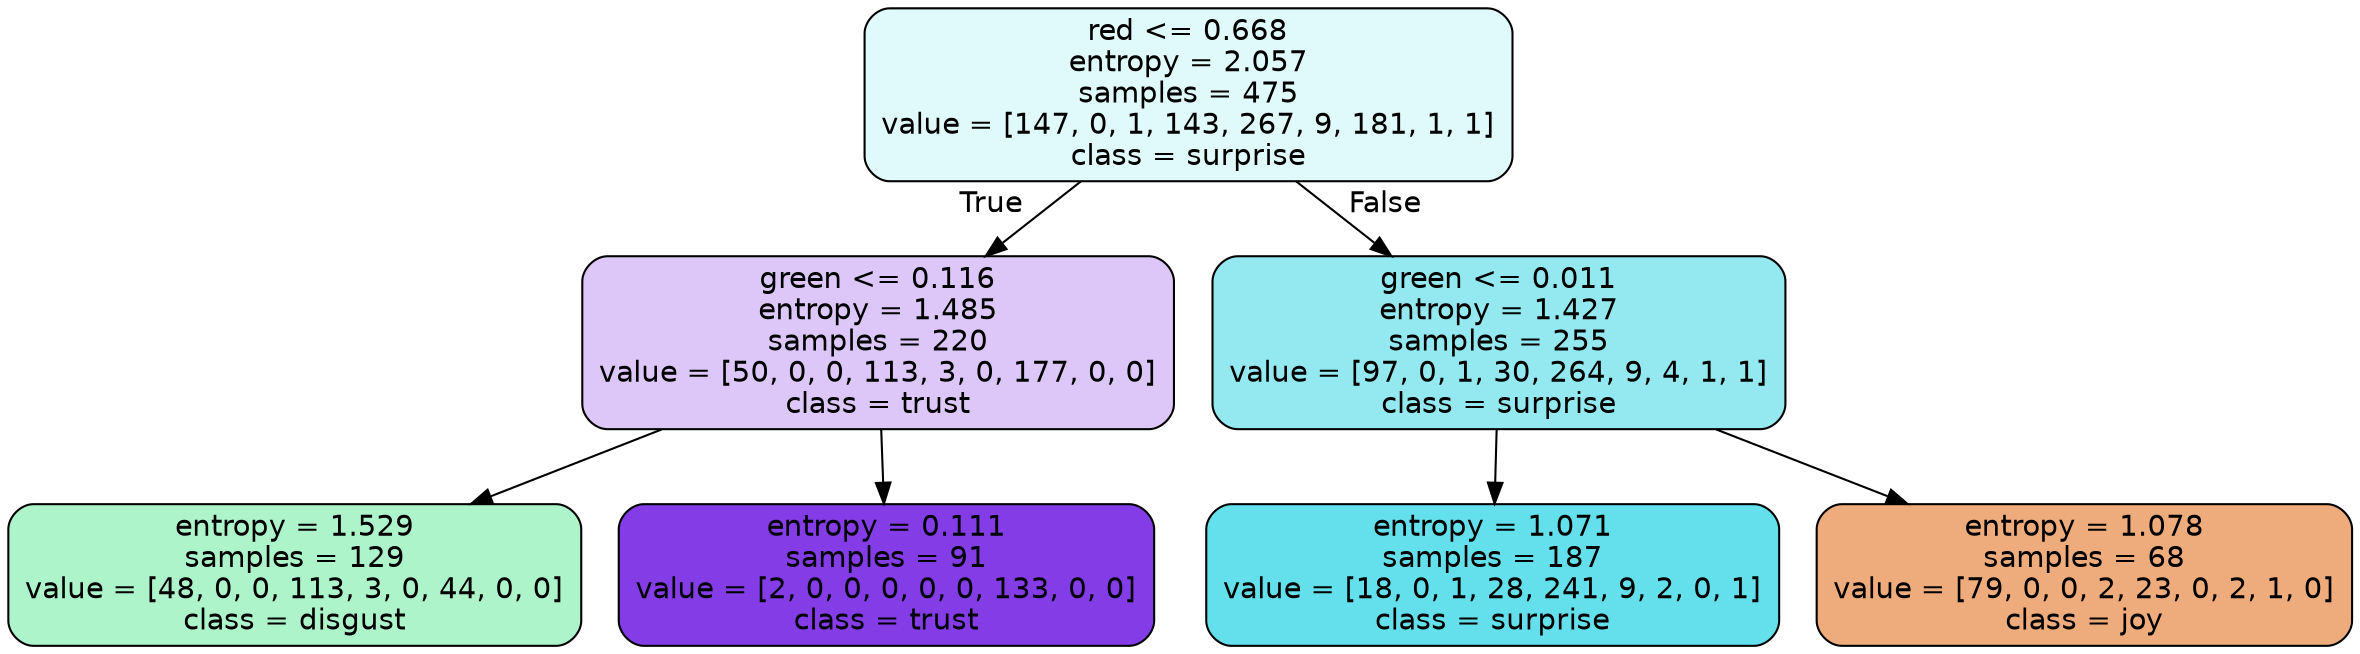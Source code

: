 digraph Tree {
node [shape=box, style="filled, rounded", color="black", fontname=helvetica] ;
edge [fontname=helvetica] ;
0 [label="red <= 0.668\nentropy = 2.057\nsamples = 475\nvalue = [147, 0, 1, 143, 267, 9, 181, 1, 1]\nclass = surprise", fillcolor="#39d7e527"] ;
1 [label="green <= 0.116\nentropy = 1.485\nsamples = 220\nvalue = [50, 0, 0, 113, 3, 0, 177, 0, 0]\nclass = trust", fillcolor="#8139e547"] ;
0 -> 1 [labeldistance=2.5, labelangle=45, headlabel="True"] ;
2 [label="entropy = 1.529\nsamples = 129\nvalue = [48, 0, 0, 113, 3, 0, 44, 0, 0]\nclass = disgust", fillcolor="#39e58168"] ;
1 -> 2 ;
3 [label="entropy = 0.111\nsamples = 91\nvalue = [2, 0, 0, 0, 0, 0, 133, 0, 0]\nclass = trust", fillcolor="#8139e5fb"] ;
1 -> 3 ;
4 [label="green <= 0.011\nentropy = 1.427\nsamples = 255\nvalue = [97, 0, 1, 30, 264, 9, 4, 1, 1]\nclass = surprise", fillcolor="#39d7e589"] ;
0 -> 4 [labeldistance=2.5, labelangle=-45, headlabel="False"] ;
5 [label="entropy = 1.071\nsamples = 187\nvalue = [18, 0, 1, 28, 241, 9, 2, 0, 1]\nclass = surprise", fillcolor="#39d7e5c8"] ;
4 -> 5 ;
6 [label="entropy = 1.078\nsamples = 68\nvalue = [79, 0, 0, 2, 23, 0, 2, 1, 0]\nclass = joy", fillcolor="#e58139aa"] ;
4 -> 6 ;
}